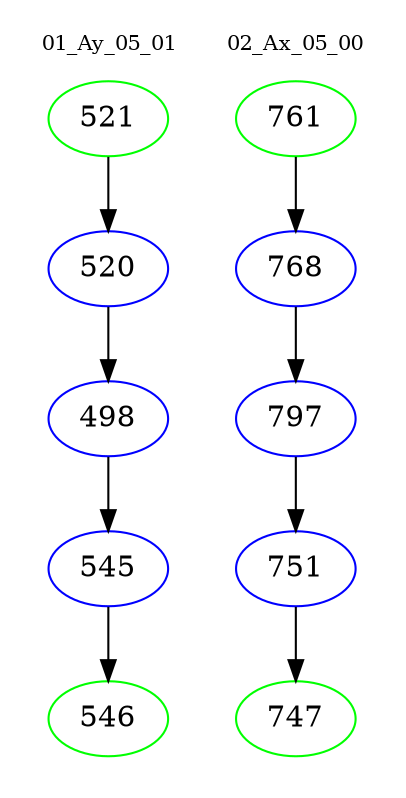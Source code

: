 digraph{
subgraph cluster_0 {
color = white
label = "01_Ay_05_01";
fontsize=10;
T0_521 [label="521", color="green"]
T0_521 -> T0_520 [color="black"]
T0_520 [label="520", color="blue"]
T0_520 -> T0_498 [color="black"]
T0_498 [label="498", color="blue"]
T0_498 -> T0_545 [color="black"]
T0_545 [label="545", color="blue"]
T0_545 -> T0_546 [color="black"]
T0_546 [label="546", color="green"]
}
subgraph cluster_1 {
color = white
label = "02_Ax_05_00";
fontsize=10;
T1_761 [label="761", color="green"]
T1_761 -> T1_768 [color="black"]
T1_768 [label="768", color="blue"]
T1_768 -> T1_797 [color="black"]
T1_797 [label="797", color="blue"]
T1_797 -> T1_751 [color="black"]
T1_751 [label="751", color="blue"]
T1_751 -> T1_747 [color="black"]
T1_747 [label="747", color="green"]
}
}
